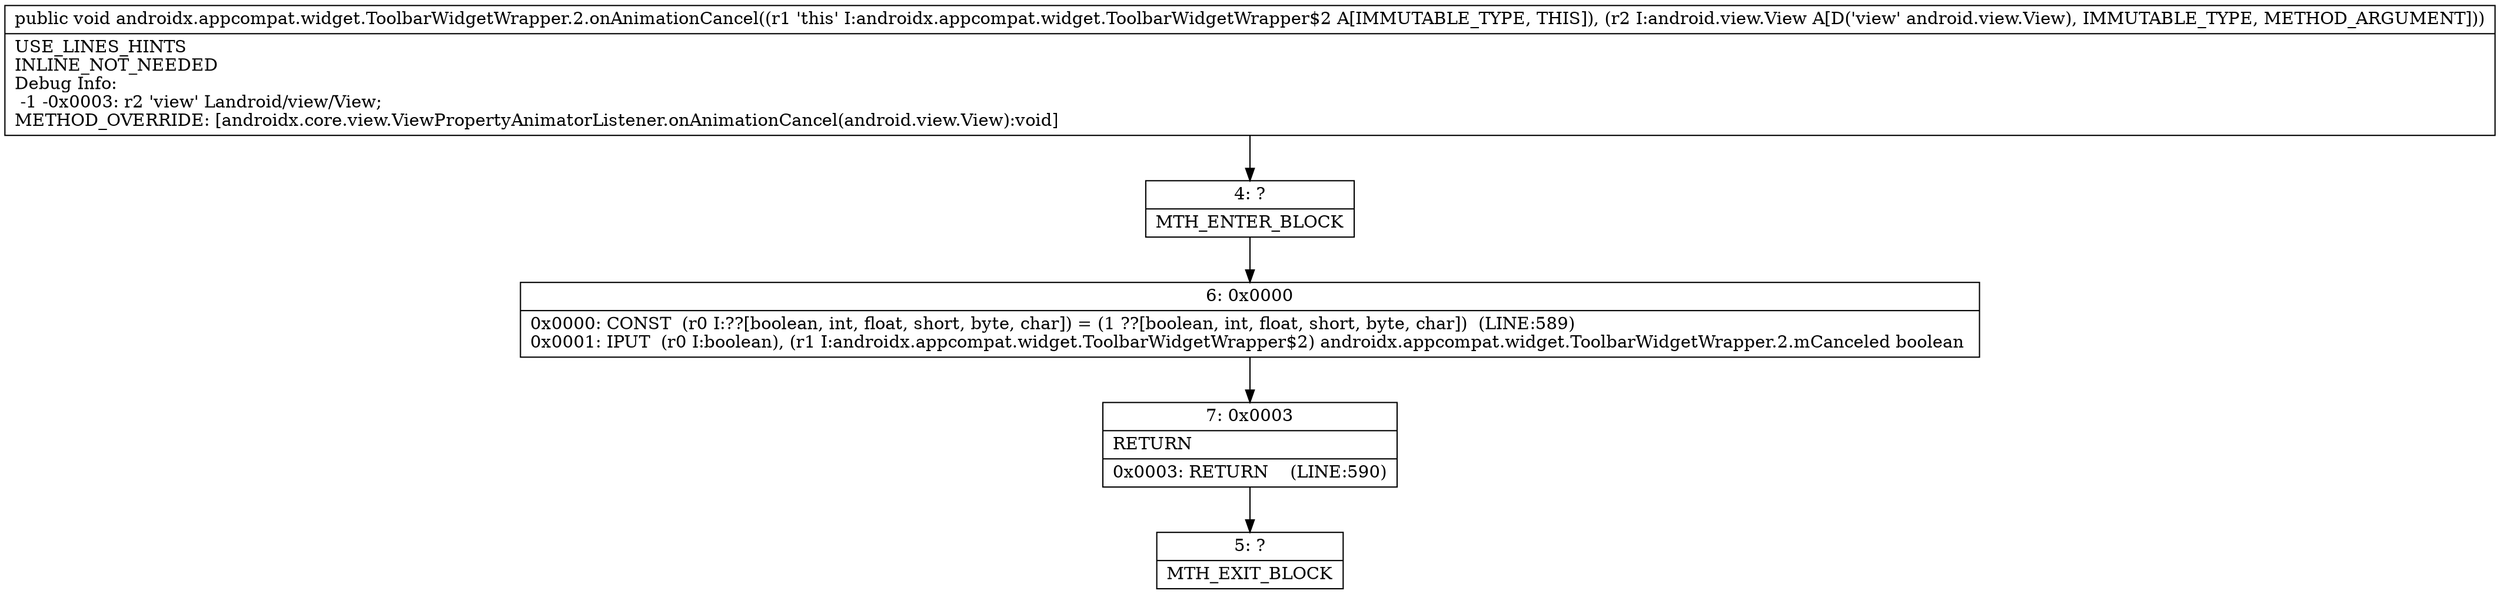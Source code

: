 digraph "CFG forandroidx.appcompat.widget.ToolbarWidgetWrapper.2.onAnimationCancel(Landroid\/view\/View;)V" {
Node_4 [shape=record,label="{4\:\ ?|MTH_ENTER_BLOCK\l}"];
Node_6 [shape=record,label="{6\:\ 0x0000|0x0000: CONST  (r0 I:??[boolean, int, float, short, byte, char]) = (1 ??[boolean, int, float, short, byte, char])  (LINE:589)\l0x0001: IPUT  (r0 I:boolean), (r1 I:androidx.appcompat.widget.ToolbarWidgetWrapper$2) androidx.appcompat.widget.ToolbarWidgetWrapper.2.mCanceled boolean \l}"];
Node_7 [shape=record,label="{7\:\ 0x0003|RETURN\l|0x0003: RETURN    (LINE:590)\l}"];
Node_5 [shape=record,label="{5\:\ ?|MTH_EXIT_BLOCK\l}"];
MethodNode[shape=record,label="{public void androidx.appcompat.widget.ToolbarWidgetWrapper.2.onAnimationCancel((r1 'this' I:androidx.appcompat.widget.ToolbarWidgetWrapper$2 A[IMMUTABLE_TYPE, THIS]), (r2 I:android.view.View A[D('view' android.view.View), IMMUTABLE_TYPE, METHOD_ARGUMENT]))  | USE_LINES_HINTS\lINLINE_NOT_NEEDED\lDebug Info:\l  \-1 \-0x0003: r2 'view' Landroid\/view\/View;\lMETHOD_OVERRIDE: [androidx.core.view.ViewPropertyAnimatorListener.onAnimationCancel(android.view.View):void]\l}"];
MethodNode -> Node_4;Node_4 -> Node_6;
Node_6 -> Node_7;
Node_7 -> Node_5;
}


